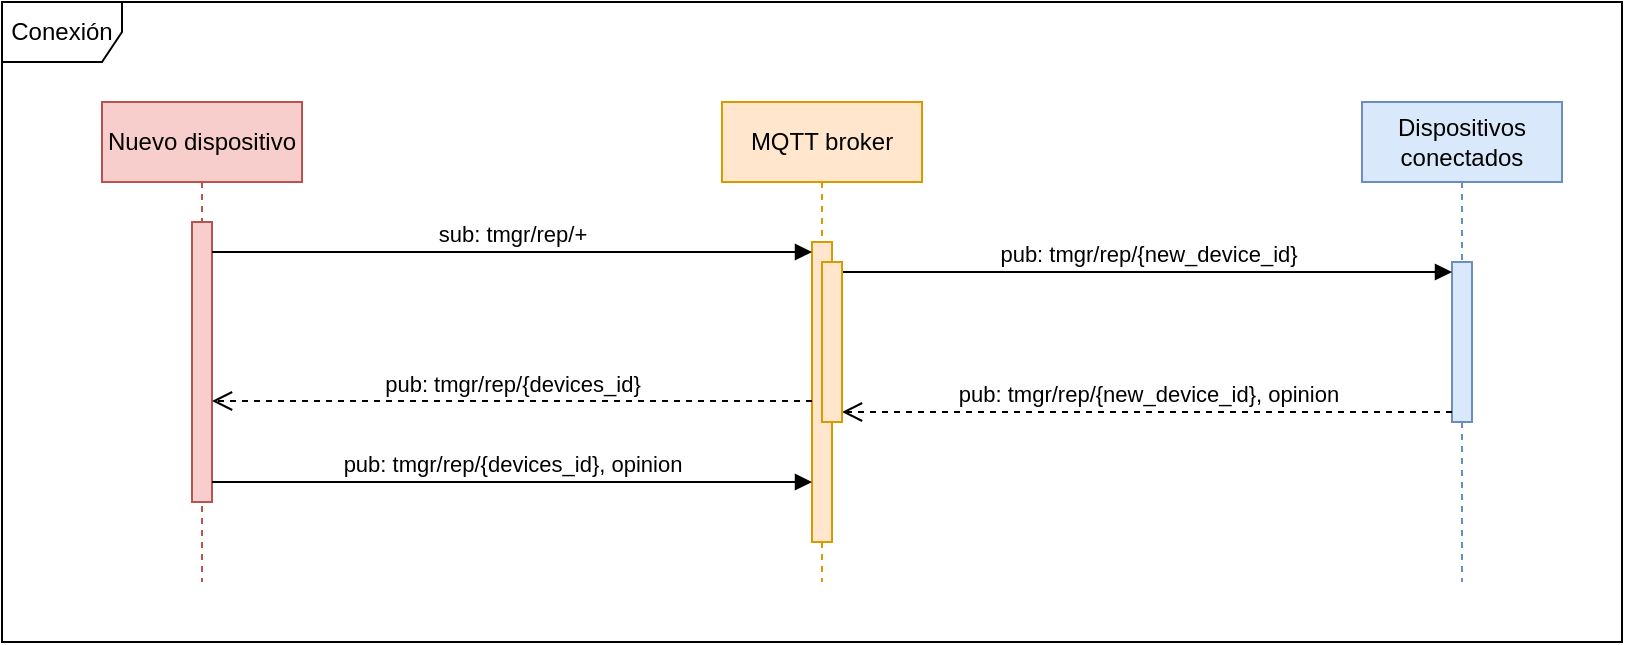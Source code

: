 <mxfile version="27.1.4">
  <diagram name="Página-1" id="3ld5b1_d48qGlH5vISTK">
    <mxGraphModel dx="1426" dy="783" grid="1" gridSize="10" guides="1" tooltips="1" connect="1" arrows="1" fold="1" page="1" pageScale="1" pageWidth="827" pageHeight="1169" math="0" shadow="0">
      <root>
        <mxCell id="0" />
        <mxCell id="1" parent="0" />
        <mxCell id="3yhZkAW5iYDsxB04Xm4X-8" value="Nuevo dispositivo" style="shape=umlLifeline;perimeter=lifelinePerimeter;whiteSpace=wrap;html=1;container=1;dropTarget=0;collapsible=0;recursiveResize=0;outlineConnect=0;portConstraint=eastwest;newEdgeStyle={&quot;curved&quot;:0,&quot;rounded&quot;:0};fillColor=#f8cecc;strokeColor=#b85450;" vertex="1" parent="1">
          <mxGeometry x="140" y="70" width="100" height="240" as="geometry" />
        </mxCell>
        <mxCell id="3yhZkAW5iYDsxB04Xm4X-14" value="" style="html=1;points=[[0,0,0,0,5],[0,1,0,0,-5],[1,0,0,0,5],[1,1,0,0,-5]];perimeter=orthogonalPerimeter;outlineConnect=0;targetShapes=umlLifeline;portConstraint=eastwest;newEdgeStyle={&quot;curved&quot;:0,&quot;rounded&quot;:0};fillColor=#f8cecc;strokeColor=#b85450;" vertex="1" parent="3yhZkAW5iYDsxB04Xm4X-8">
          <mxGeometry x="45" y="60" width="10" height="140" as="geometry" />
        </mxCell>
        <mxCell id="3yhZkAW5iYDsxB04Xm4X-9" value="MQTT broker" style="shape=umlLifeline;perimeter=lifelinePerimeter;whiteSpace=wrap;html=1;container=1;dropTarget=0;collapsible=0;recursiveResize=0;outlineConnect=0;portConstraint=eastwest;newEdgeStyle={&quot;curved&quot;:0,&quot;rounded&quot;:0};fillColor=#ffe6cc;strokeColor=#d79b00;" vertex="1" parent="1">
          <mxGeometry x="450" y="70" width="100" height="240" as="geometry" />
        </mxCell>
        <mxCell id="3yhZkAW5iYDsxB04Xm4X-11" value="" style="html=1;points=[[0,0,0,0,5],[0,1,0,0,-5],[1,0,0,0,5],[1,1,0,0,-5]];perimeter=orthogonalPerimeter;outlineConnect=0;targetShapes=umlLifeline;portConstraint=eastwest;newEdgeStyle={&quot;curved&quot;:0,&quot;rounded&quot;:0};fillColor=#ffe6cc;strokeColor=#d79b00;" vertex="1" parent="3yhZkAW5iYDsxB04Xm4X-9">
          <mxGeometry x="45" y="70" width="10" height="150" as="geometry" />
        </mxCell>
        <mxCell id="3yhZkAW5iYDsxB04Xm4X-10" value="Dispositivos conectados" style="shape=umlLifeline;perimeter=lifelinePerimeter;whiteSpace=wrap;html=1;container=1;dropTarget=0;collapsible=0;recursiveResize=0;outlineConnect=0;portConstraint=eastwest;newEdgeStyle={&quot;curved&quot;:0,&quot;rounded&quot;:0};fillColor=#dae8fc;strokeColor=#6c8ebf;" vertex="1" parent="1">
          <mxGeometry x="770" y="70" width="100" height="240" as="geometry" />
        </mxCell>
        <mxCell id="3yhZkAW5iYDsxB04Xm4X-16" value="" style="html=1;points=[[0,0,0,0,5],[0,1,0,0,-5],[1,0,0,0,5],[1,1,0,0,-5]];perimeter=orthogonalPerimeter;outlineConnect=0;targetShapes=umlLifeline;portConstraint=eastwest;newEdgeStyle={&quot;curved&quot;:0,&quot;rounded&quot;:0};fillColor=#dae8fc;strokeColor=#6c8ebf;" vertex="1" parent="3yhZkAW5iYDsxB04Xm4X-10">
          <mxGeometry x="45" y="80" width="10" height="80" as="geometry" />
        </mxCell>
        <mxCell id="3yhZkAW5iYDsxB04Xm4X-12" value="sub: tmgr/rep/+" style="html=1;verticalAlign=bottom;endArrow=block;curved=0;rounded=0;entryX=0;entryY=0;entryDx=0;entryDy=5;" edge="1" target="3yhZkAW5iYDsxB04Xm4X-11" parent="1" source="3yhZkAW5iYDsxB04Xm4X-14">
          <mxGeometry relative="1" as="geometry">
            <mxPoint x="210" y="145" as="sourcePoint" />
          </mxGeometry>
        </mxCell>
        <mxCell id="3yhZkAW5iYDsxB04Xm4X-13" value="pub: tmgr/rep/{devices_id}" style="html=1;verticalAlign=bottom;endArrow=open;dashed=1;endSize=8;curved=0;rounded=0;exitX=0;exitY=1;exitDx=0;exitDy=-5;" edge="1" parent="1">
          <mxGeometry relative="1" as="geometry">
            <mxPoint x="195" y="219.5" as="targetPoint" />
            <mxPoint x="495" y="219.5" as="sourcePoint" />
          </mxGeometry>
        </mxCell>
        <mxCell id="3yhZkAW5iYDsxB04Xm4X-17" value="pub: tmgr/rep/{new_device_id}" style="html=1;verticalAlign=bottom;endArrow=block;curved=0;rounded=0;entryX=0;entryY=0;entryDx=0;entryDy=5;" edge="1" target="3yhZkAW5iYDsxB04Xm4X-16" parent="1" source="3yhZkAW5iYDsxB04Xm4X-19">
          <mxGeometry relative="1" as="geometry">
            <mxPoint x="550" y="220" as="sourcePoint" />
          </mxGeometry>
        </mxCell>
        <mxCell id="3yhZkAW5iYDsxB04Xm4X-18" value="pub: tmgr/rep/{new_device_id}, opinion" style="html=1;verticalAlign=bottom;endArrow=open;dashed=1;endSize=8;curved=0;rounded=0;exitX=0;exitY=1;exitDx=0;exitDy=-5;entryX=1;entryY=1;entryDx=0;entryDy=-5;entryPerimeter=0;" edge="1" source="3yhZkAW5iYDsxB04Xm4X-16" parent="1" target="3yhZkAW5iYDsxB04Xm4X-19">
          <mxGeometry relative="1" as="geometry">
            <mxPoint x="560" y="220" as="targetPoint" />
          </mxGeometry>
        </mxCell>
        <mxCell id="3yhZkAW5iYDsxB04Xm4X-19" value="" style="html=1;points=[[0,0,0,0,5],[0,1,0,0,-5],[1,0,0,0,5],[1,1,0,0,-5]];perimeter=orthogonalPerimeter;outlineConnect=0;targetShapes=umlLifeline;portConstraint=eastwest;newEdgeStyle={&quot;curved&quot;:0,&quot;rounded&quot;:0};fillColor=#ffe6cc;strokeColor=#d79b00;" vertex="1" parent="1">
          <mxGeometry x="500" y="150" width="10" height="80" as="geometry" />
        </mxCell>
        <mxCell id="3yhZkAW5iYDsxB04Xm4X-23" value="pub: tmgr/rep/{devices_id}, opinion" style="html=1;verticalAlign=bottom;endArrow=block;curved=0;rounded=0;" edge="1" parent="1">
          <mxGeometry width="80" relative="1" as="geometry">
            <mxPoint x="195" y="260" as="sourcePoint" />
            <mxPoint x="495" y="260" as="targetPoint" />
          </mxGeometry>
        </mxCell>
        <mxCell id="3yhZkAW5iYDsxB04Xm4X-24" value="Conexión" style="shape=umlFrame;whiteSpace=wrap;html=1;pointerEvents=0;" vertex="1" parent="1">
          <mxGeometry x="90" y="20" width="810" height="320" as="geometry" />
        </mxCell>
      </root>
    </mxGraphModel>
  </diagram>
</mxfile>

